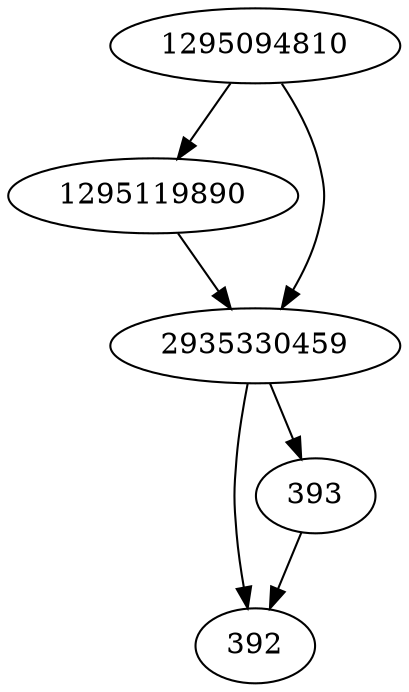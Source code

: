 strict digraph  {
392;
393;
1295119890;
1295094810;
2935330459;
393 -> 392;
1295119890 -> 2935330459;
1295094810 -> 2935330459;
1295094810 -> 1295119890;
2935330459 -> 392;
2935330459 -> 393;
}
